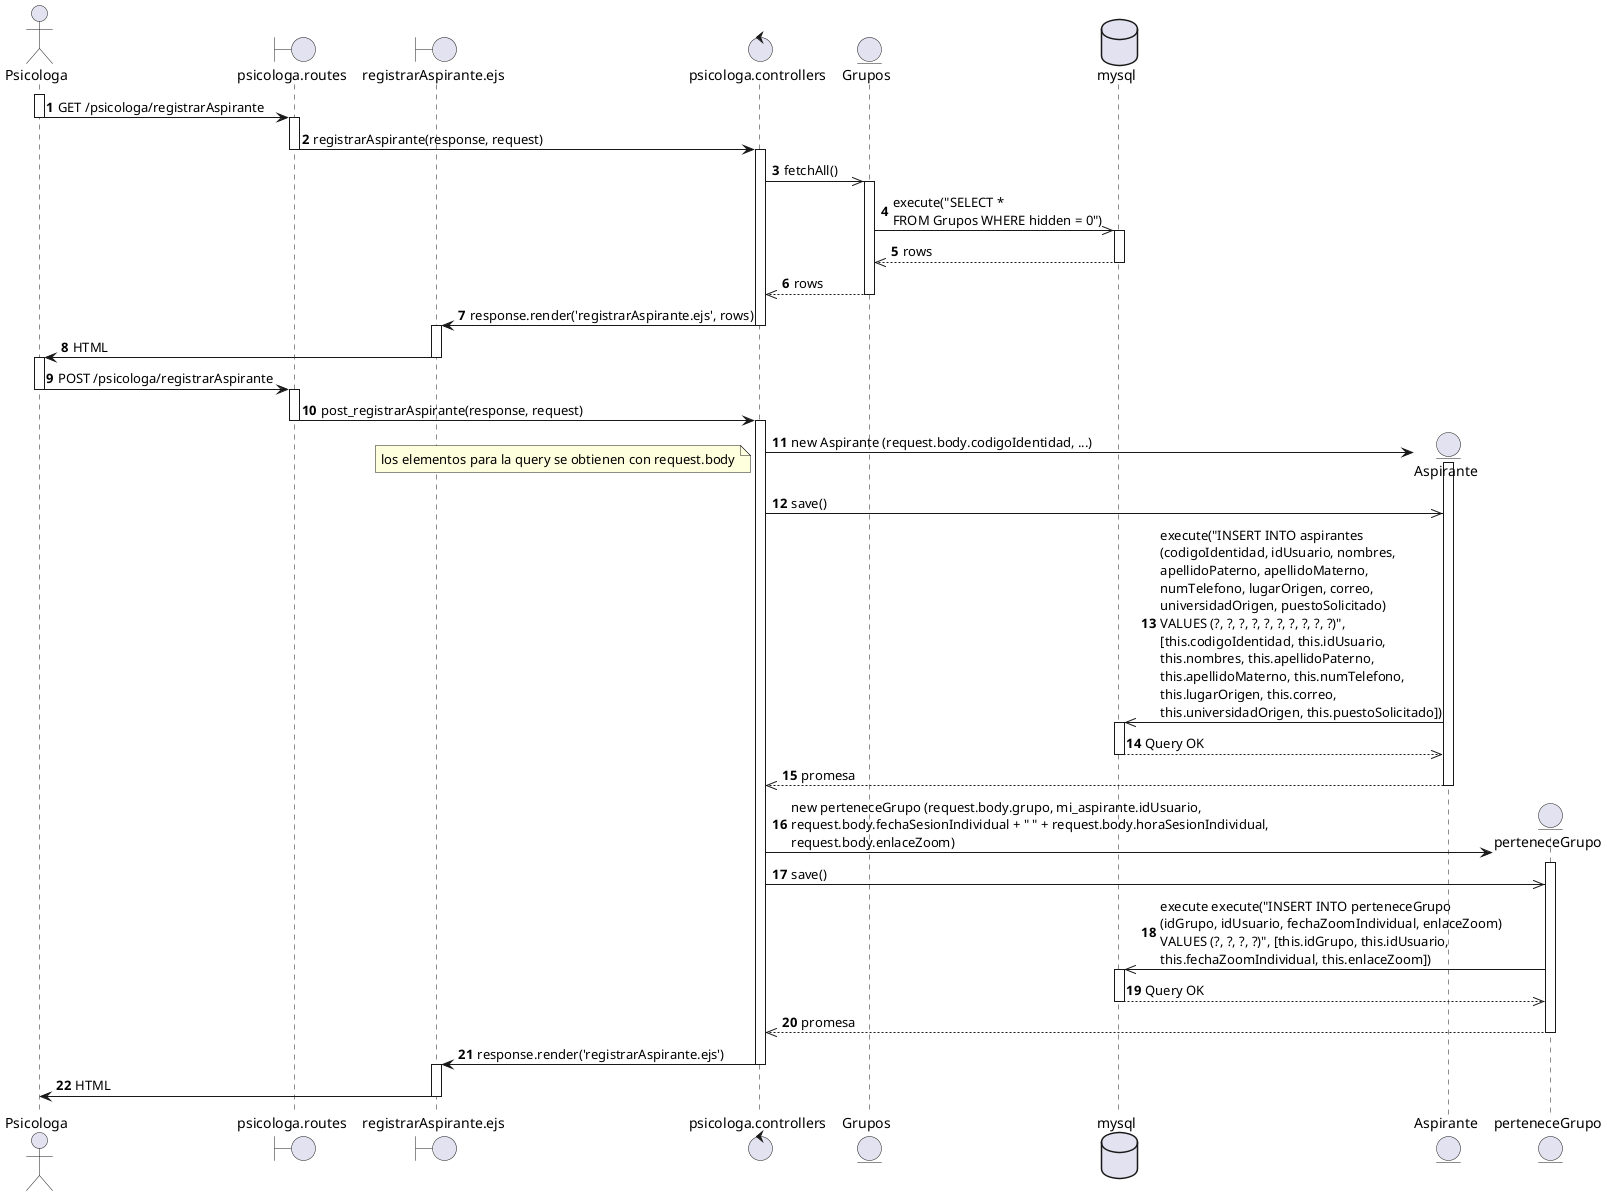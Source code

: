 @startuml   registrarAspirante 15
actor       Psicologa                   as a1
boundary    psicologa.routes            as a2
boundary    registrarAspirante.ejs  as a3
control     psicologa.controllers       as a4
entity      Grupos                      as g
database    mysql                       as a6


autonumber
activate a1
a1->a2: GET /psicologa/registrarAspirante
deactivate a1
activate a2
a2->a4: registrarAspirante(response, request)
deactivate a2
activate a4
a4->>g: fetchAll()
activate g
g->>a6: execute("SELECT * \nFROM Grupos WHERE hidden = 0")
activate a6
a6-->>g: rows
deactivate a6
g-->>a4: rows
deactivate g


a4->a3: response.render('registrarAspirante.ejs', rows)
deactivate a4
activate a3
a3->a1: HTML
deactivate a3
activate a1


a1->a2: POST /psicologa/registrarAspirante
deactivate a1
activate a2
a2->a4: post_registrarAspirante(response, request)
deactivate a2
activate a4


create entity Aspirante              as a5
a4->a5: new Aspirante (request.body.codigoIdentidad, ...)
note left: los elementos para la query se obtienen con request.body
activate a5
a4->>a5: save()
a5->>a6: execute("INSERT INTO aspirantes \n(codigoIdentidad, idUsuario, nombres, \napellidoPaterno, apellidoMaterno, \nnumTelefono, lugarOrigen, correo, \nuniversidadOrigen, puestoSolicitado) \nVALUES (?, ?, ?, ?, ?, ?, ?, ?, ?, ?)", \n[this.codigoIdentidad, this.idUsuario, \nthis.nombres, this.apellidoPaterno, \nthis.apellidoMaterno, this.numTelefono, \nthis.lugarOrigen, this.correo, \nthis.universidadOrigen, this.puestoSolicitado])
activate a6 
a6-->>a5: Query OK
deactivate a6
a5-->>a4: promesa
deactivate a5

create entity perteneceGrupo         as pg 
a4->pg: new perteneceGrupo (request.body.grupo, mi_aspirante.idUsuario, \nrequest.body.fechaSesionIndividual + " " + request.body.horaSesionIndividual, \nrequest.body.enlaceZoom)
activate pg
a4->>pg: save()
pg->>a6: execute execute("INSERT INTO perteneceGrupo \n(idGrupo, idUsuario, fechaZoomIndividual, enlaceZoom) \nVALUES (?, ?, ?, ?)", [this.idGrupo, this.idUsuario, \nthis.fechaZoomIndividual, this.enlaceZoom])
activate a6
a6-->>pg: Query OK
deactivate a6
pg-->>a4: promesa
deactivate pg


a4->a3: response.render('registrarAspirante.ejs')
deactivate a4
activate a3
a3->a1: HTML
deactivate a3


@enduml
